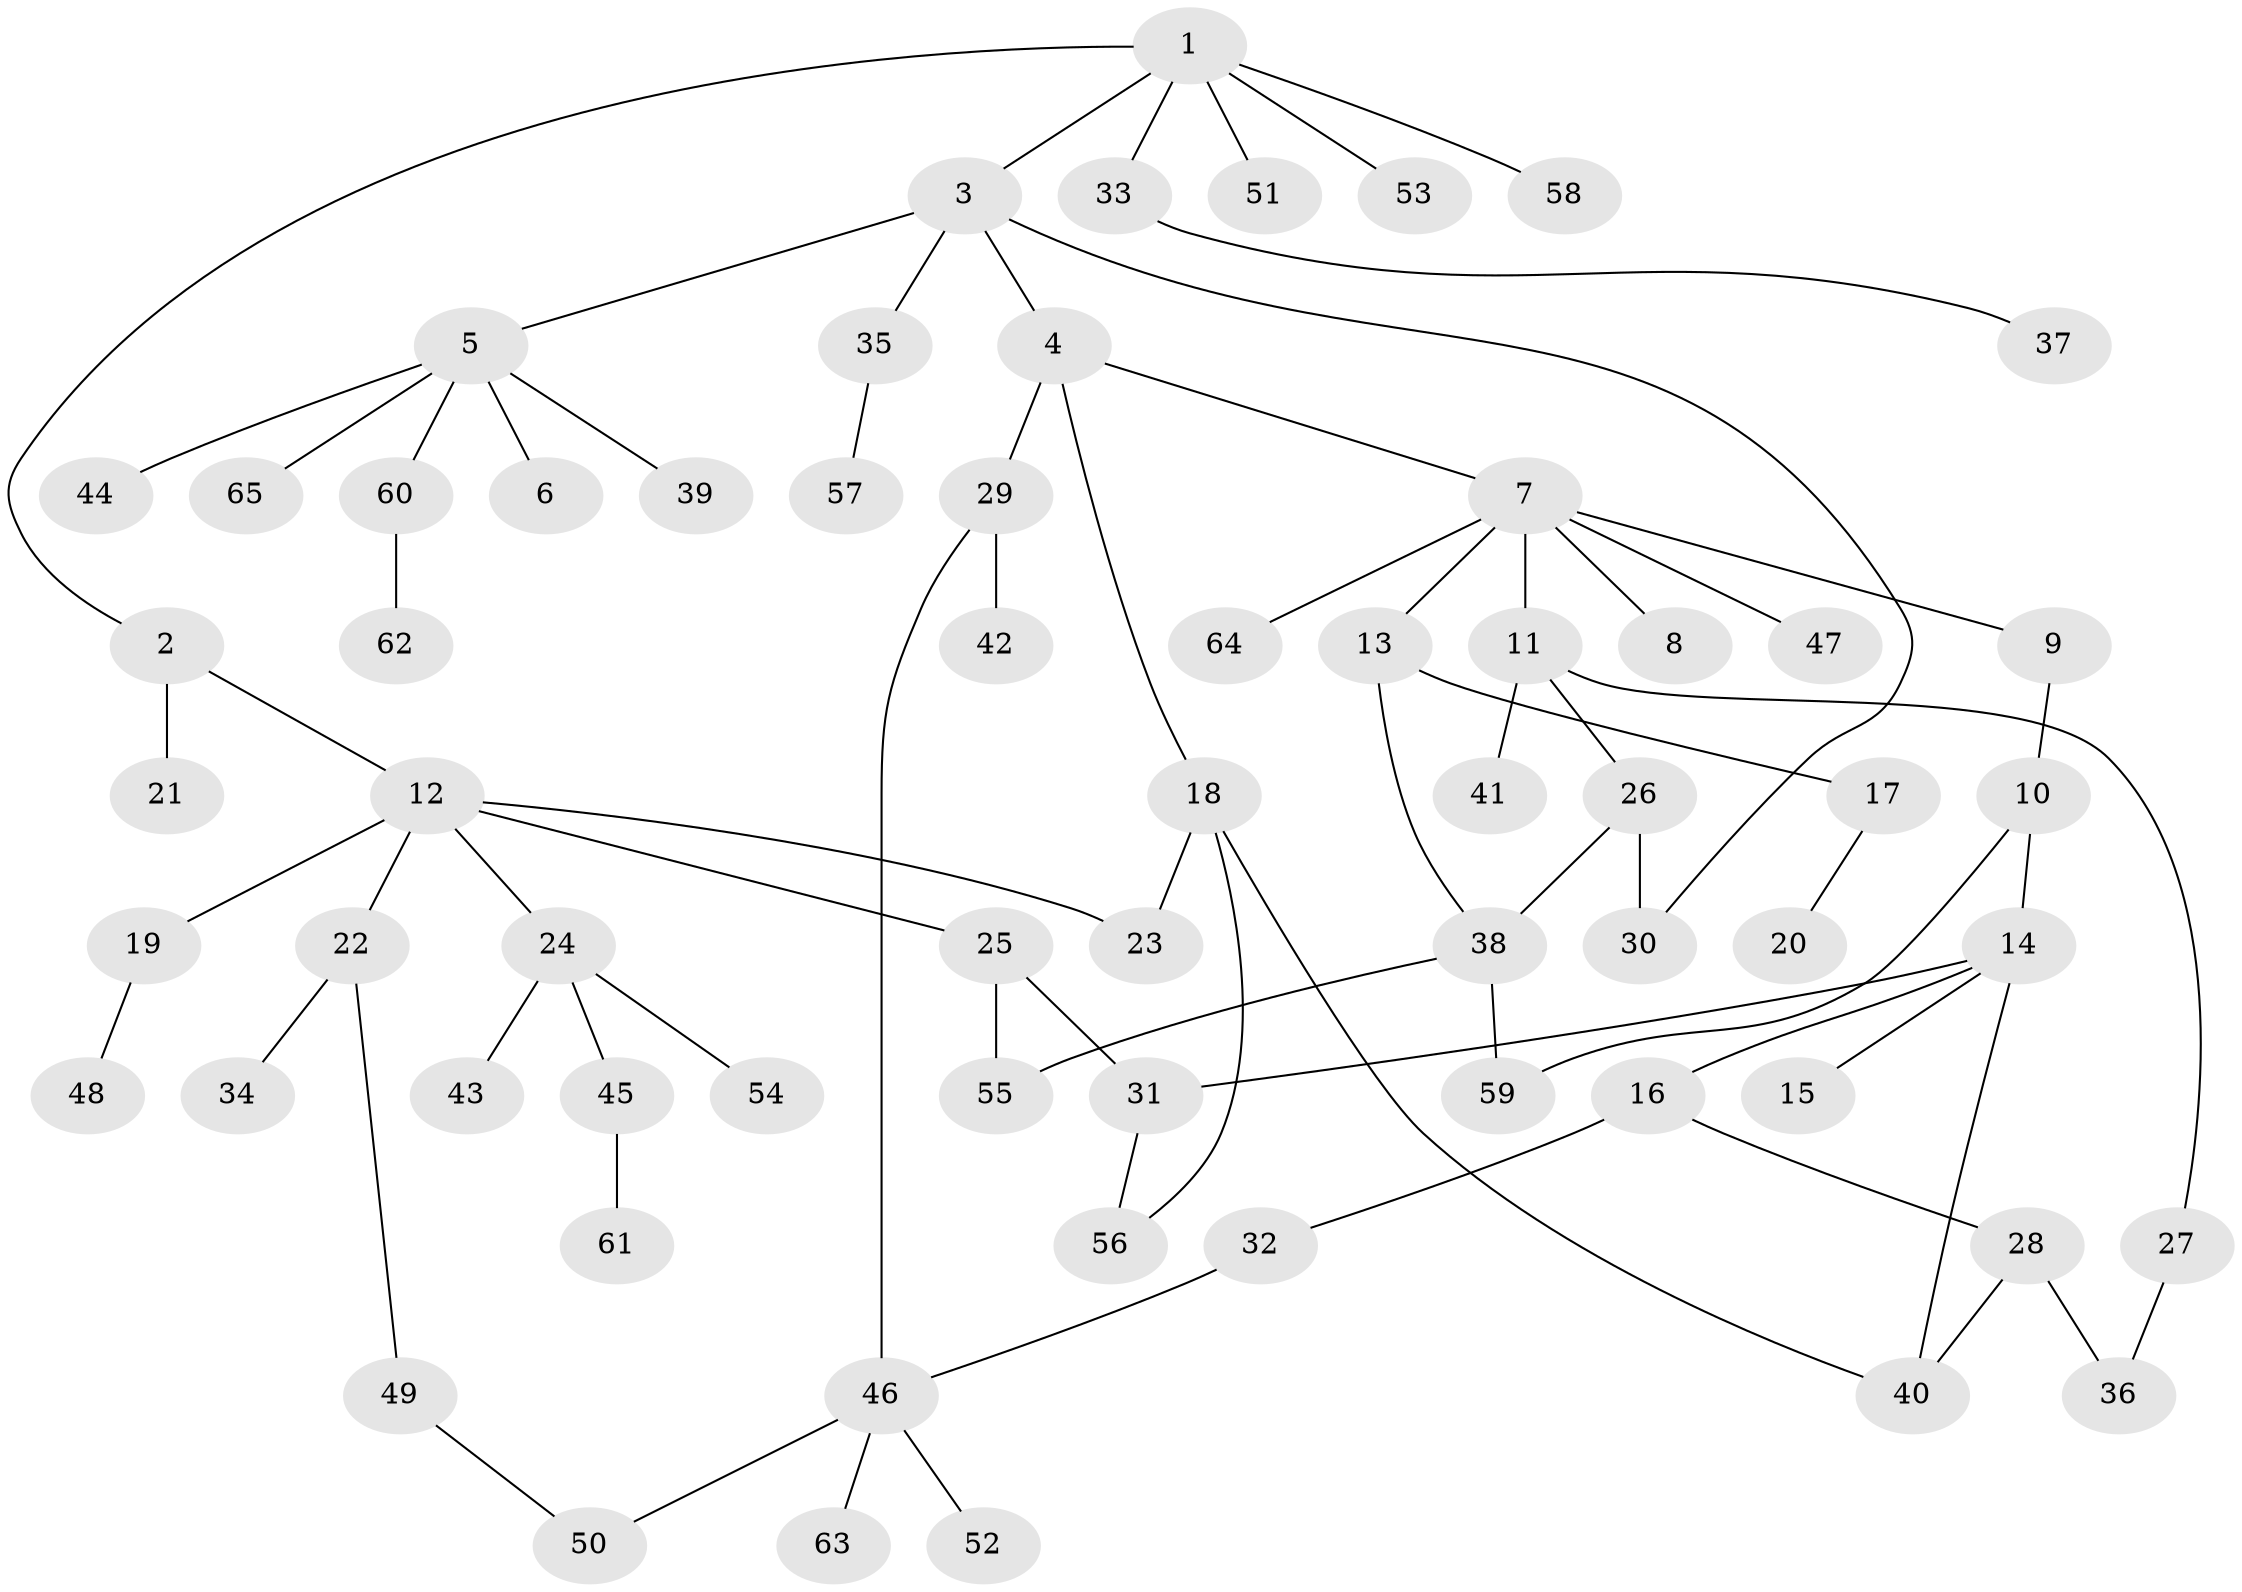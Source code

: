 // coarse degree distribution, {1: 0.625, 2: 0.1875, 5: 0.03125, 4: 0.03125, 13: 0.03125, 6: 0.09375}
// Generated by graph-tools (version 1.1) at 2025/44/03/04/25 21:44:26]
// undirected, 65 vertices, 76 edges
graph export_dot {
graph [start="1"]
  node [color=gray90,style=filled];
  1;
  2;
  3;
  4;
  5;
  6;
  7;
  8;
  9;
  10;
  11;
  12;
  13;
  14;
  15;
  16;
  17;
  18;
  19;
  20;
  21;
  22;
  23;
  24;
  25;
  26;
  27;
  28;
  29;
  30;
  31;
  32;
  33;
  34;
  35;
  36;
  37;
  38;
  39;
  40;
  41;
  42;
  43;
  44;
  45;
  46;
  47;
  48;
  49;
  50;
  51;
  52;
  53;
  54;
  55;
  56;
  57;
  58;
  59;
  60;
  61;
  62;
  63;
  64;
  65;
  1 -- 2;
  1 -- 3;
  1 -- 33;
  1 -- 51;
  1 -- 53;
  1 -- 58;
  2 -- 12;
  2 -- 21;
  3 -- 4;
  3 -- 5;
  3 -- 30;
  3 -- 35;
  4 -- 7;
  4 -- 18;
  4 -- 29;
  5 -- 6;
  5 -- 39;
  5 -- 44;
  5 -- 60;
  5 -- 65;
  7 -- 8;
  7 -- 9;
  7 -- 11;
  7 -- 13;
  7 -- 47;
  7 -- 64;
  9 -- 10;
  10 -- 14;
  10 -- 59;
  11 -- 26;
  11 -- 27;
  11 -- 41;
  12 -- 19;
  12 -- 22;
  12 -- 23;
  12 -- 24;
  12 -- 25;
  13 -- 17;
  13 -- 38;
  14 -- 15;
  14 -- 16;
  14 -- 31;
  14 -- 40;
  16 -- 28;
  16 -- 32;
  17 -- 20;
  18 -- 56;
  18 -- 23;
  18 -- 40;
  19 -- 48;
  22 -- 34;
  22 -- 49;
  24 -- 43;
  24 -- 45;
  24 -- 54;
  25 -- 31;
  25 -- 55;
  26 -- 30;
  26 -- 38;
  27 -- 36;
  28 -- 36;
  28 -- 40;
  29 -- 42;
  29 -- 46;
  31 -- 56;
  32 -- 46;
  33 -- 37;
  35 -- 57;
  38 -- 59;
  38 -- 55;
  45 -- 61;
  46 -- 52;
  46 -- 63;
  46 -- 50;
  49 -- 50;
  60 -- 62;
}
